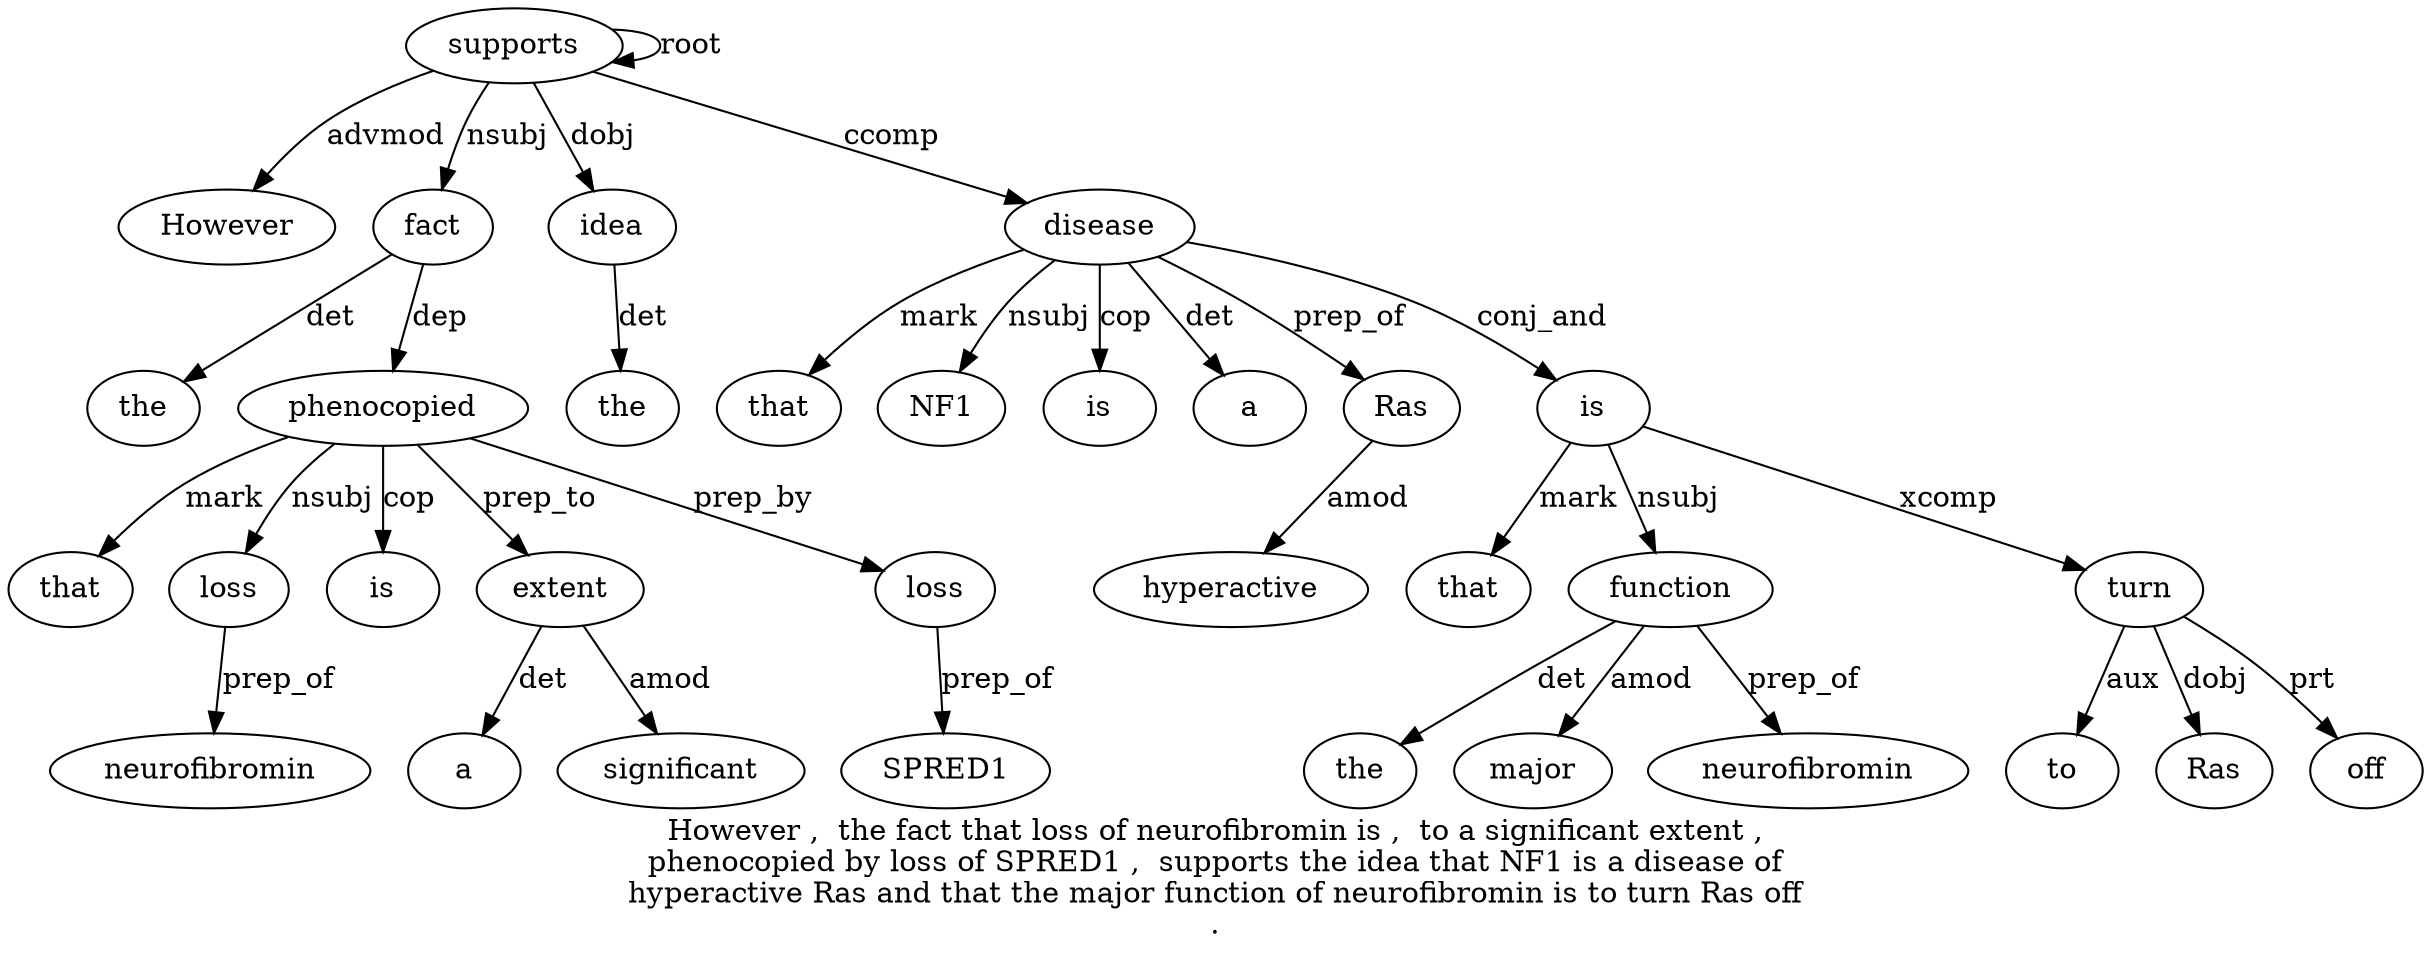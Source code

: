 digraph "However ,  the fact that loss of neurofibromin is ,  to a significant extent ,  phenocopied by loss of SPRED1 ,  supports the idea that NF1 is a disease of hyperactive Ras and that the major function of neurofibromin is to turn Ras off ." {
label="However ,  the fact that loss of neurofibromin is ,  to a significant extent ,
phenocopied by loss of SPRED1 ,  supports the idea that NF1 is a disease of
hyperactive Ras and that the major function of neurofibromin is to turn Ras off
.";
supports22 [style=filled, fillcolor=white, label=supports];
However1 [style=filled, fillcolor=white, label=However];
supports22 -> However1  [label=advmod];
fact4 [style=filled, fillcolor=white, label=fact];
the3 [style=filled, fillcolor=white, label=the];
fact4 -> the3  [label=det];
supports22 -> fact4  [label=nsubj];
phenocopied16 [style=filled, fillcolor=white, label=phenocopied];
that5 [style=filled, fillcolor=white, label=that];
phenocopied16 -> that5  [label=mark];
loss6 [style=filled, fillcolor=white, label=loss];
phenocopied16 -> loss6  [label=nsubj];
neurofibromin8 [style=filled, fillcolor=white, label=neurofibromin];
loss6 -> neurofibromin8  [label=prep_of];
is9 [style=filled, fillcolor=white, label=is];
phenocopied16 -> is9  [label=cop];
extent14 [style=filled, fillcolor=white, label=extent];
a12 [style=filled, fillcolor=white, label=a];
extent14 -> a12  [label=det];
significant13 [style=filled, fillcolor=white, label=significant];
extent14 -> significant13  [label=amod];
phenocopied16 -> extent14  [label=prep_to];
fact4 -> phenocopied16  [label=dep];
loss18 [style=filled, fillcolor=white, label=loss];
phenocopied16 -> loss18  [label=prep_by];
SPRED120 [style=filled, fillcolor=white, label=SPRED1];
loss18 -> SPRED120  [label=prep_of];
supports22 -> supports22  [label=root];
idea24 [style=filled, fillcolor=white, label=idea];
the23 [style=filled, fillcolor=white, label=the];
idea24 -> the23  [label=det];
supports22 -> idea24  [label=dobj];
disease29 [style=filled, fillcolor=white, label=disease];
that25 [style=filled, fillcolor=white, label=that];
disease29 -> that25  [label=mark];
NF126 [style=filled, fillcolor=white, label=NF1];
disease29 -> NF126  [label=nsubj];
is27 [style=filled, fillcolor=white, label=is];
disease29 -> is27  [label=cop];
a28 [style=filled, fillcolor=white, label=a];
disease29 -> a28  [label=det];
supports22 -> disease29  [label=ccomp];
Ras32 [style=filled, fillcolor=white, label=Ras];
hyperactive31 [style=filled, fillcolor=white, label=hyperactive];
Ras32 -> hyperactive31  [label=amod];
disease29 -> Ras32  [label=prep_of];
is40 [style=filled, fillcolor=white, label=is];
that34 [style=filled, fillcolor=white, label=that];
is40 -> that34  [label=mark];
function37 [style=filled, fillcolor=white, label=function];
the35 [style=filled, fillcolor=white, label=the];
function37 -> the35  [label=det];
major36 [style=filled, fillcolor=white, label=major];
function37 -> major36  [label=amod];
is40 -> function37  [label=nsubj];
neurofibromin39 [style=filled, fillcolor=white, label=neurofibromin];
function37 -> neurofibromin39  [label=prep_of];
disease29 -> is40  [label=conj_and];
turn42 [style=filled, fillcolor=white, label=turn];
to41 [style=filled, fillcolor=white, label=to];
turn42 -> to41  [label=aux];
is40 -> turn42  [label=xcomp];
Ras43 [style=filled, fillcolor=white, label=Ras];
turn42 -> Ras43  [label=dobj];
off44 [style=filled, fillcolor=white, label=off];
turn42 -> off44  [label=prt];
}
